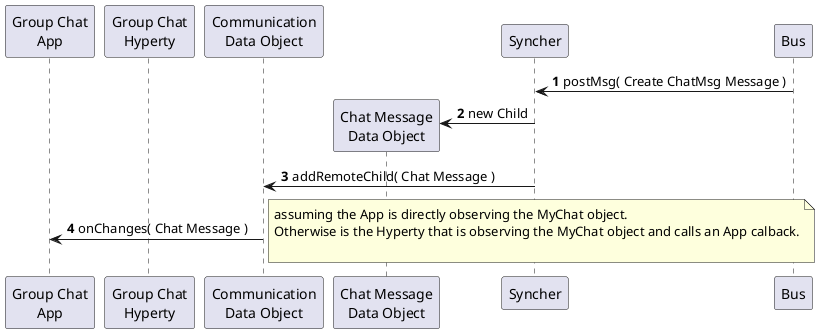 @startuml
autonumber

participant "Group Chat\nApp" as app

participant "Group Chat\nHyperty" as myChatH

participant "Communication\nData Object" as myChat

participant "Chat Message\nData Object" as myMsg

participant "Syncher" as sync

sync <- Bus : postMsg( Create ChatMsg Message )

create myMsg

sync -> myMsg : new Child

sync -> myChat : addRemoteChild( Chat Message )

app <-  myChat : onChanges( Chat Message )

note right
  assuming the App is directly observing the MyChat object.
  Otherwise is the Hyperty that is observing the MyChat object and calls an App calback.

end note

@enduml
